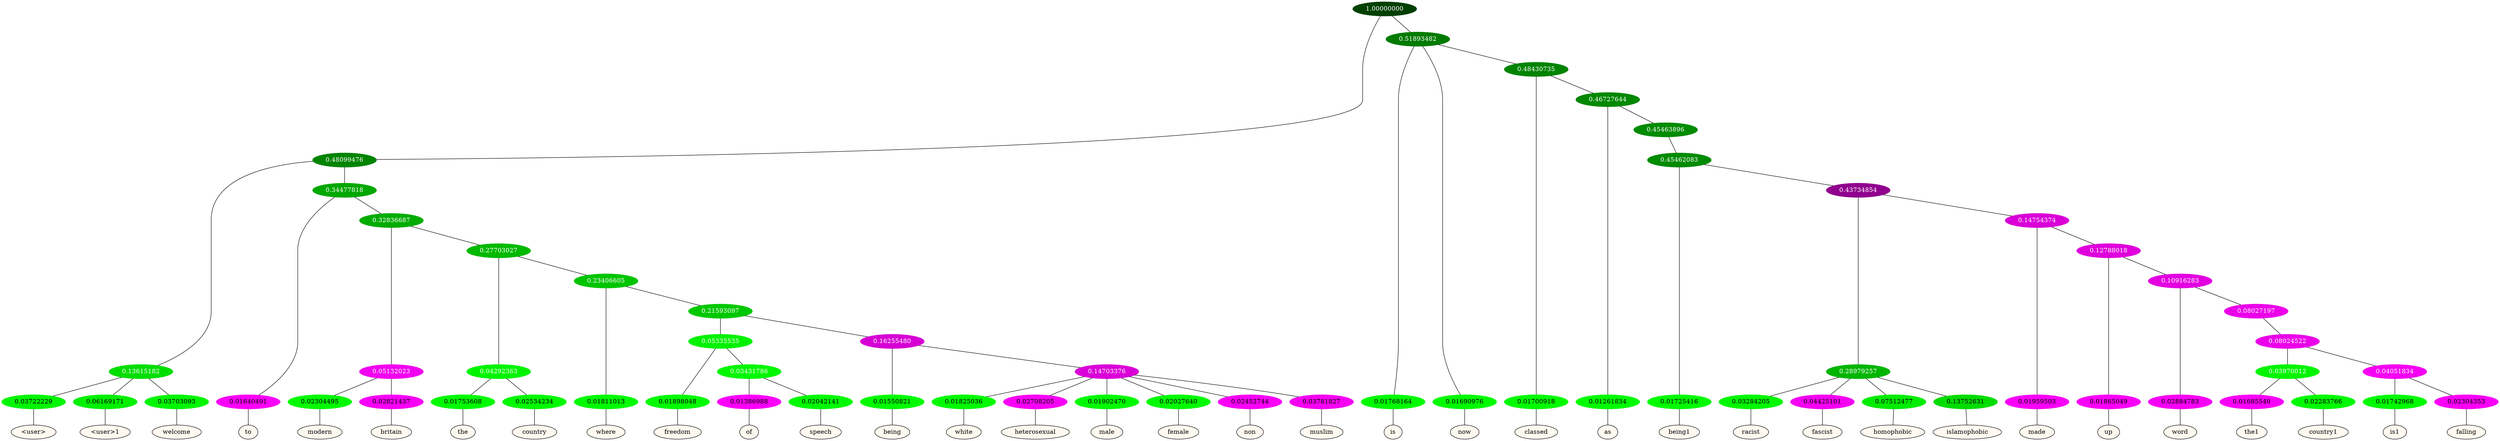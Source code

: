 graph {
	node [format=png height=0.15 nodesep=0.001 ordering=out overlap=prism overlap_scaling=0.01 ranksep=0.001 ratio=0.2 style=filled width=0.15]
	{
		rank=same
		a_w_8 [label="\<user\>" color=black fillcolor=floralwhite style="filled,solid"]
		a_w_9 [label="\<user\>1" color=black fillcolor=floralwhite style="filled,solid"]
		a_w_10 [label=welcome color=black fillcolor=floralwhite style="filled,solid"]
		a_w_11 [label=to color=black fillcolor=floralwhite style="filled,solid"]
		a_w_19 [label=modern color=black fillcolor=floralwhite style="filled,solid"]
		a_w_20 [label=britain color=black fillcolor=floralwhite style="filled,solid"]
		a_w_24 [label=the color=black fillcolor=floralwhite style="filled,solid"]
		a_w_25 [label=country color=black fillcolor=floralwhite style="filled,solid"]
		a_w_26 [label=where color=black fillcolor=floralwhite style="filled,solid"]
		a_w_34 [label=freedom color=black fillcolor=floralwhite style="filled,solid"]
		a_w_44 [label=of color=black fillcolor=floralwhite style="filled,solid"]
		a_w_45 [label=speech color=black fillcolor=floralwhite style="filled,solid"]
		a_w_36 [label=being color=black fillcolor=floralwhite style="filled,solid"]
		a_w_46 [label=white color=black fillcolor=floralwhite style="filled,solid"]
		a_w_47 [label=heterosexual color=black fillcolor=floralwhite style="filled,solid"]
		a_w_48 [label=male color=black fillcolor=floralwhite style="filled,solid"]
		a_w_49 [label=female color=black fillcolor=floralwhite style="filled,solid"]
		a_w_50 [label=non color=black fillcolor=floralwhite style="filled,solid"]
		a_w_51 [label=muslim color=black fillcolor=floralwhite style="filled,solid"]
		a_w_5 [label=is color=black fillcolor=floralwhite style="filled,solid"]
		a_w_6 [label=now color=black fillcolor=floralwhite style="filled,solid"]
		a_w_13 [label=classed color=black fillcolor=floralwhite style="filled,solid"]
		a_w_17 [label=as color=black fillcolor=floralwhite style="filled,solid"]
		a_w_28 [label=being1 color=black fillcolor=floralwhite style="filled,solid"]
		a_w_38 [label=racist color=black fillcolor=floralwhite style="filled,solid"]
		a_w_39 [label=fascist color=black fillcolor=floralwhite style="filled,solid"]
		a_w_40 [label=homophobic color=black fillcolor=floralwhite style="filled,solid"]
		a_w_41 [label=islamophobic color=black fillcolor=floralwhite style="filled,solid"]
		a_w_42 [label=made color=black fillcolor=floralwhite style="filled,solid"]
		a_w_52 [label=up color=black fillcolor=floralwhite style="filled,solid"]
		a_w_54 [label=word color=black fillcolor=floralwhite style="filled,solid"]
		a_w_59 [label=the1 color=black fillcolor=floralwhite style="filled,solid"]
		a_w_60 [label=country1 color=black fillcolor=floralwhite style="filled,solid"]
		a_w_61 [label=is1 color=black fillcolor=floralwhite style="filled,solid"]
		a_w_62 [label=falling color=black fillcolor=floralwhite style="filled,solid"]
	}
	a_n_8 -- a_w_8
	a_n_9 -- a_w_9
	a_n_10 -- a_w_10
	a_n_11 -- a_w_11
	a_n_19 -- a_w_19
	a_n_20 -- a_w_20
	a_n_24 -- a_w_24
	a_n_25 -- a_w_25
	a_n_26 -- a_w_26
	a_n_34 -- a_w_34
	a_n_44 -- a_w_44
	a_n_45 -- a_w_45
	a_n_36 -- a_w_36
	a_n_46 -- a_w_46
	a_n_47 -- a_w_47
	a_n_48 -- a_w_48
	a_n_49 -- a_w_49
	a_n_50 -- a_w_50
	a_n_51 -- a_w_51
	a_n_5 -- a_w_5
	a_n_6 -- a_w_6
	a_n_13 -- a_w_13
	a_n_17 -- a_w_17
	a_n_28 -- a_w_28
	a_n_38 -- a_w_38
	a_n_39 -- a_w_39
	a_n_40 -- a_w_40
	a_n_41 -- a_w_41
	a_n_42 -- a_w_42
	a_n_52 -- a_w_52
	a_n_54 -- a_w_54
	a_n_59 -- a_w_59
	a_n_60 -- a_w_60
	a_n_61 -- a_w_61
	a_n_62 -- a_w_62
	{
		rank=same
		a_n_8 [label=0.03722229 color="0.334 1.000 0.963" fontcolor=black]
		a_n_9 [label=0.06169171 color="0.334 1.000 0.938" fontcolor=black]
		a_n_10 [label=0.03703093 color="0.334 1.000 0.963" fontcolor=black]
		a_n_11 [label=0.01640491 color="0.835 1.000 0.984" fontcolor=black]
		a_n_19 [label=0.02304495 color="0.334 1.000 0.977" fontcolor=black]
		a_n_20 [label=0.02821437 color="0.835 1.000 0.972" fontcolor=black]
		a_n_24 [label=0.01753608 color="0.334 1.000 0.982" fontcolor=black]
		a_n_25 [label=0.02534234 color="0.334 1.000 0.975" fontcolor=black]
		a_n_26 [label=0.01811013 color="0.334 1.000 0.982" fontcolor=black]
		a_n_34 [label=0.01898048 color="0.334 1.000 0.981" fontcolor=black]
		a_n_44 [label=0.01386988 color="0.835 1.000 0.986" fontcolor=black]
		a_n_45 [label=0.02042141 color="0.334 1.000 0.980" fontcolor=black]
		a_n_36 [label=0.01550821 color="0.334 1.000 0.984" fontcolor=black]
		a_n_46 [label=0.01825036 color="0.334 1.000 0.982" fontcolor=black]
		a_n_47 [label=0.02708205 color="0.835 1.000 0.973" fontcolor=black]
		a_n_48 [label=0.01902470 color="0.334 1.000 0.981" fontcolor=black]
		a_n_49 [label=0.02027640 color="0.334 1.000 0.980" fontcolor=black]
		a_n_50 [label=0.02452744 color="0.835 1.000 0.975" fontcolor=black]
		a_n_51 [label=0.03781827 color="0.835 1.000 0.962" fontcolor=black]
		a_n_5 [label=0.01768164 color="0.334 1.000 0.982" fontcolor=black]
		a_n_6 [label=0.01690976 color="0.334 1.000 0.983" fontcolor=black]
		a_n_13 [label=0.01700918 color="0.334 1.000 0.983" fontcolor=black]
		a_n_17 [label=0.01261834 color="0.334 1.000 0.987" fontcolor=black]
		a_n_28 [label=0.01725416 color="0.334 1.000 0.983" fontcolor=black]
		a_n_38 [label=0.03284205 color="0.334 1.000 0.967" fontcolor=black]
		a_n_39 [label=0.04425101 color="0.835 1.000 0.956" fontcolor=black]
		a_n_40 [label=0.07512477 color="0.334 1.000 0.925" fontcolor=black]
		a_n_41 [label=0.13752631 color="0.334 1.000 0.862" fontcolor=black]
		a_n_42 [label=0.01959503 color="0.835 1.000 0.980" fontcolor=black]
		a_n_52 [label=0.01865049 color="0.835 1.000 0.981" fontcolor=black]
		a_n_54 [label=0.02884783 color="0.835 1.000 0.971" fontcolor=black]
		a_n_59 [label=0.01685540 color="0.835 1.000 0.983" fontcolor=black]
		a_n_60 [label=0.02283766 color="0.334 1.000 0.977" fontcolor=black]
		a_n_61 [label=0.01742968 color="0.334 1.000 0.983" fontcolor=black]
		a_n_62 [label=0.02304353 color="0.835 1.000 0.977" fontcolor=black]
	}
	a_n_0 [label=1.00000000 color="0.334 1.000 0.250" fontcolor=grey99]
	a_n_1 [label=0.48099476 color="0.334 1.000 0.519" fontcolor=grey99]
	a_n_0 -- a_n_1
	a_n_2 [label=0.51893482 color="0.334 1.000 0.481" fontcolor=grey99]
	a_n_0 -- a_n_2
	a_n_3 [label=0.13615182 color="0.334 1.000 0.864" fontcolor=grey99]
	a_n_1 -- a_n_3
	a_n_4 [label=0.34477818 color="0.334 1.000 0.655" fontcolor=grey99]
	a_n_1 -- a_n_4
	a_n_2 -- a_n_5
	a_n_2 -- a_n_6
	a_n_7 [label=0.48430735 color="0.334 1.000 0.516" fontcolor=grey99]
	a_n_2 -- a_n_7
	a_n_3 -- a_n_8
	a_n_3 -- a_n_9
	a_n_3 -- a_n_10
	a_n_4 -- a_n_11
	a_n_12 [label=0.32836687 color="0.334 1.000 0.672" fontcolor=grey99]
	a_n_4 -- a_n_12
	a_n_7 -- a_n_13
	a_n_14 [label=0.46727644 color="0.334 1.000 0.533" fontcolor=grey99]
	a_n_7 -- a_n_14
	a_n_15 [label=0.05132023 color="0.835 1.000 0.949" fontcolor=grey99]
	a_n_12 -- a_n_15
	a_n_16 [label=0.27703027 color="0.334 1.000 0.723" fontcolor=grey99]
	a_n_12 -- a_n_16
	a_n_14 -- a_n_17
	a_n_18 [label=0.45463896 color="0.334 1.000 0.545" fontcolor=grey99]
	a_n_14 -- a_n_18
	a_n_15 -- a_n_19
	a_n_15 -- a_n_20
	a_n_21 [label=0.04292363 color="0.334 1.000 0.957" fontcolor=grey99]
	a_n_16 -- a_n_21
	a_n_22 [label=0.23406605 color="0.334 1.000 0.766" fontcolor=grey99]
	a_n_16 -- a_n_22
	a_n_23 [label=0.45462083 color="0.334 1.000 0.545" fontcolor=grey99]
	a_n_18 -- a_n_23
	a_n_21 -- a_n_24
	a_n_21 -- a_n_25
	a_n_22 -- a_n_26
	a_n_27 [label=0.21593097 color="0.334 1.000 0.784" fontcolor=grey99]
	a_n_22 -- a_n_27
	a_n_23 -- a_n_28
	a_n_29 [label=0.43734854 color="0.835 1.000 0.563" fontcolor=grey99]
	a_n_23 -- a_n_29
	a_n_30 [label=0.05335535 color="0.334 1.000 0.947" fontcolor=grey99]
	a_n_27 -- a_n_30
	a_n_31 [label=0.16255480 color="0.835 1.000 0.837" fontcolor=grey99]
	a_n_27 -- a_n_31
	a_n_32 [label=0.28979257 color="0.334 1.000 0.710" fontcolor=grey99]
	a_n_29 -- a_n_32
	a_n_33 [label=0.14754374 color="0.835 1.000 0.852" fontcolor=grey99]
	a_n_29 -- a_n_33
	a_n_30 -- a_n_34
	a_n_35 [label=0.03431786 color="0.334 1.000 0.966" fontcolor=grey99]
	a_n_30 -- a_n_35
	a_n_31 -- a_n_36
	a_n_37 [label=0.14703376 color="0.835 1.000 0.853" fontcolor=grey99]
	a_n_31 -- a_n_37
	a_n_32 -- a_n_38
	a_n_32 -- a_n_39
	a_n_32 -- a_n_40
	a_n_32 -- a_n_41
	a_n_33 -- a_n_42
	a_n_43 [label=0.12788018 color="0.835 1.000 0.872" fontcolor=grey99]
	a_n_33 -- a_n_43
	a_n_35 -- a_n_44
	a_n_35 -- a_n_45
	a_n_37 -- a_n_46
	a_n_37 -- a_n_47
	a_n_37 -- a_n_48
	a_n_37 -- a_n_49
	a_n_37 -- a_n_50
	a_n_37 -- a_n_51
	a_n_43 -- a_n_52
	a_n_53 [label=0.10916283 color="0.835 1.000 0.891" fontcolor=grey99]
	a_n_43 -- a_n_53
	a_n_53 -- a_n_54
	a_n_55 [label=0.08027197 color="0.835 1.000 0.920" fontcolor=grey99]
	a_n_53 -- a_n_55
	a_n_56 [label=0.08024522 color="0.835 1.000 0.920" fontcolor=grey99]
	a_n_55 -- a_n_56
	a_n_57 [label=0.03970012 color="0.334 1.000 0.960" fontcolor=grey99]
	a_n_56 -- a_n_57
	a_n_58 [label=0.04051834 color="0.835 1.000 0.959" fontcolor=grey99]
	a_n_56 -- a_n_58
	a_n_57 -- a_n_59
	a_n_57 -- a_n_60
	a_n_58 -- a_n_61
	a_n_58 -- a_n_62
}
